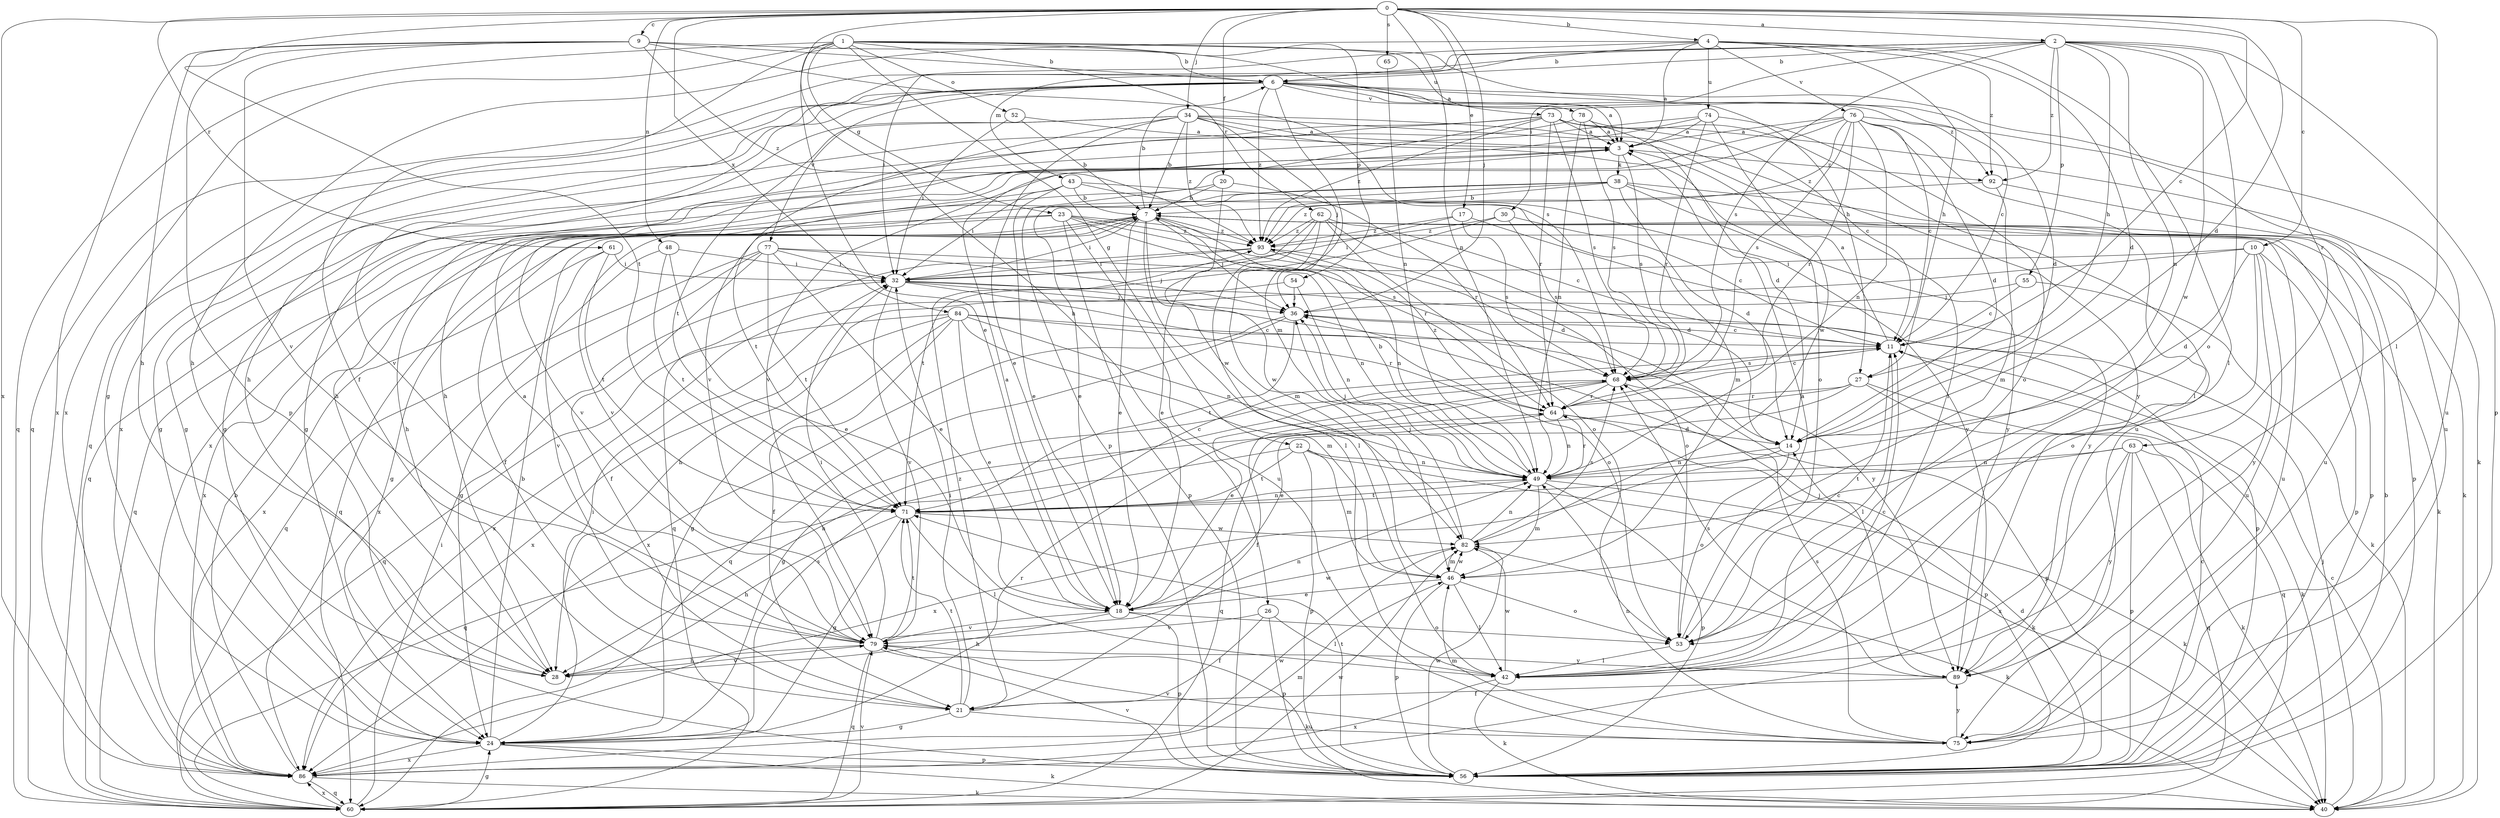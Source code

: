 strict digraph  {
0;
1;
2;
3;
4;
6;
7;
9;
10;
11;
14;
17;
18;
20;
21;
22;
23;
24;
26;
27;
28;
30;
32;
34;
36;
38;
40;
42;
43;
46;
48;
49;
52;
53;
54;
55;
56;
60;
61;
62;
63;
64;
65;
68;
71;
73;
74;
75;
76;
77;
78;
79;
82;
84;
86;
89;
92;
93;
0 -> 2  [label=a];
0 -> 4  [label=b];
0 -> 9  [label=c];
0 -> 10  [label=c];
0 -> 11  [label=c];
0 -> 14  [label=d];
0 -> 17  [label=e];
0 -> 20  [label=f];
0 -> 26  [label=h];
0 -> 34  [label=j];
0 -> 36  [label=j];
0 -> 42  [label=l];
0 -> 48  [label=n];
0 -> 49  [label=n];
0 -> 61  [label=r];
0 -> 65  [label=s];
0 -> 71  [label=t];
0 -> 84  [label=x];
0 -> 86  [label=x];
1 -> 6  [label=b];
1 -> 18  [label=e];
1 -> 21  [label=f];
1 -> 22  [label=g];
1 -> 23  [label=g];
1 -> 27  [label=h];
1 -> 52  [label=o];
1 -> 54  [label=p];
1 -> 60  [label=q];
1 -> 62  [label=r];
1 -> 73  [label=u];
1 -> 86  [label=x];
2 -> 6  [label=b];
2 -> 24  [label=g];
2 -> 27  [label=h];
2 -> 30  [label=i];
2 -> 43  [label=m];
2 -> 49  [label=n];
2 -> 53  [label=o];
2 -> 55  [label=p];
2 -> 56  [label=p];
2 -> 60  [label=q];
2 -> 63  [label=r];
2 -> 68  [label=s];
2 -> 82  [label=w];
2 -> 92  [label=z];
3 -> 38  [label=k];
3 -> 60  [label=q];
3 -> 68  [label=s];
3 -> 92  [label=z];
4 -> 3  [label=a];
4 -> 6  [label=b];
4 -> 14  [label=d];
4 -> 27  [label=h];
4 -> 28  [label=h];
4 -> 32  [label=i];
4 -> 42  [label=l];
4 -> 74  [label=u];
4 -> 76  [label=v];
4 -> 92  [label=z];
6 -> 3  [label=a];
6 -> 11  [label=c];
6 -> 14  [label=d];
6 -> 28  [label=h];
6 -> 46  [label=m];
6 -> 60  [label=q];
6 -> 75  [label=u];
6 -> 77  [label=v];
6 -> 78  [label=v];
6 -> 79  [label=v];
6 -> 86  [label=x];
6 -> 92  [label=z];
6 -> 93  [label=z];
7 -> 6  [label=b];
7 -> 18  [label=e];
7 -> 24  [label=g];
7 -> 32  [label=i];
7 -> 36  [label=j];
7 -> 42  [label=l];
7 -> 56  [label=p];
7 -> 60  [label=q];
7 -> 64  [label=r];
7 -> 75  [label=u];
7 -> 82  [label=w];
7 -> 86  [label=x];
7 -> 93  [label=z];
9 -> 3  [label=a];
9 -> 6  [label=b];
9 -> 28  [label=h];
9 -> 56  [label=p];
9 -> 68  [label=s];
9 -> 79  [label=v];
9 -> 86  [label=x];
9 -> 93  [label=z];
10 -> 14  [label=d];
10 -> 28  [label=h];
10 -> 32  [label=i];
10 -> 53  [label=o];
10 -> 56  [label=p];
10 -> 75  [label=u];
10 -> 89  [label=y];
11 -> 3  [label=a];
11 -> 42  [label=l];
11 -> 68  [label=s];
14 -> 49  [label=n];
14 -> 53  [label=o];
14 -> 86  [label=x];
17 -> 32  [label=i];
17 -> 68  [label=s];
17 -> 89  [label=y];
17 -> 93  [label=z];
18 -> 3  [label=a];
18 -> 28  [label=h];
18 -> 53  [label=o];
18 -> 56  [label=p];
18 -> 79  [label=v];
18 -> 82  [label=w];
20 -> 7  [label=b];
20 -> 64  [label=r];
20 -> 79  [label=v];
20 -> 82  [label=w];
21 -> 24  [label=g];
21 -> 32  [label=i];
21 -> 71  [label=t];
21 -> 75  [label=u];
21 -> 93  [label=z];
22 -> 40  [label=k];
22 -> 46  [label=m];
22 -> 49  [label=n];
22 -> 56  [label=p];
22 -> 60  [label=q];
22 -> 71  [label=t];
23 -> 14  [label=d];
23 -> 21  [label=f];
23 -> 40  [label=k];
23 -> 56  [label=p];
23 -> 60  [label=q];
23 -> 68  [label=s];
23 -> 75  [label=u];
23 -> 93  [label=z];
24 -> 7  [label=b];
24 -> 32  [label=i];
24 -> 40  [label=k];
24 -> 56  [label=p];
24 -> 64  [label=r];
24 -> 68  [label=s];
24 -> 86  [label=x];
26 -> 21  [label=f];
26 -> 42  [label=l];
26 -> 56  [label=p];
26 -> 79  [label=v];
27 -> 18  [label=e];
27 -> 28  [label=h];
27 -> 40  [label=k];
27 -> 60  [label=q];
27 -> 64  [label=r];
28 -> 79  [label=v];
30 -> 11  [label=c];
30 -> 68  [label=s];
30 -> 71  [label=t];
30 -> 93  [label=z];
32 -> 36  [label=j];
32 -> 53  [label=o];
32 -> 56  [label=p];
32 -> 79  [label=v];
32 -> 89  [label=y];
34 -> 3  [label=a];
34 -> 7  [label=b];
34 -> 18  [label=e];
34 -> 24  [label=g];
34 -> 36  [label=j];
34 -> 42  [label=l];
34 -> 53  [label=o];
34 -> 71  [label=t];
34 -> 79  [label=v];
34 -> 89  [label=y];
34 -> 93  [label=z];
36 -> 11  [label=c];
36 -> 60  [label=q];
36 -> 71  [label=t];
36 -> 86  [label=x];
38 -> 7  [label=b];
38 -> 14  [label=d];
38 -> 18  [label=e];
38 -> 28  [label=h];
38 -> 56  [label=p];
38 -> 75  [label=u];
38 -> 79  [label=v];
38 -> 89  [label=y];
40 -> 11  [label=c];
40 -> 36  [label=j];
42 -> 11  [label=c];
42 -> 40  [label=k];
42 -> 82  [label=w];
42 -> 86  [label=x];
43 -> 7  [label=b];
43 -> 18  [label=e];
43 -> 32  [label=i];
43 -> 46  [label=m];
43 -> 71  [label=t];
43 -> 89  [label=y];
46 -> 18  [label=e];
46 -> 42  [label=l];
46 -> 53  [label=o];
46 -> 56  [label=p];
46 -> 82  [label=w];
48 -> 18  [label=e];
48 -> 32  [label=i];
48 -> 71  [label=t];
48 -> 86  [label=x];
49 -> 7  [label=b];
49 -> 36  [label=j];
49 -> 40  [label=k];
49 -> 46  [label=m];
49 -> 56  [label=p];
49 -> 64  [label=r];
49 -> 71  [label=t];
52 -> 3  [label=a];
52 -> 7  [label=b];
52 -> 32  [label=i];
53 -> 3  [label=a];
53 -> 11  [label=c];
53 -> 42  [label=l];
54 -> 36  [label=j];
54 -> 49  [label=n];
54 -> 86  [label=x];
55 -> 11  [label=c];
55 -> 36  [label=j];
55 -> 40  [label=k];
56 -> 7  [label=b];
56 -> 11  [label=c];
56 -> 14  [label=d];
56 -> 71  [label=t];
56 -> 79  [label=v];
56 -> 82  [label=w];
60 -> 24  [label=g];
60 -> 32  [label=i];
60 -> 79  [label=v];
60 -> 82  [label=w];
60 -> 86  [label=x];
61 -> 32  [label=i];
61 -> 71  [label=t];
61 -> 79  [label=v];
61 -> 86  [label=x];
62 -> 11  [label=c];
62 -> 14  [label=d];
62 -> 18  [label=e];
62 -> 42  [label=l];
62 -> 46  [label=m];
62 -> 53  [label=o];
62 -> 93  [label=z];
63 -> 40  [label=k];
63 -> 49  [label=n];
63 -> 56  [label=p];
63 -> 60  [label=q];
63 -> 71  [label=t];
63 -> 86  [label=x];
63 -> 89  [label=y];
64 -> 14  [label=d];
64 -> 49  [label=n];
64 -> 56  [label=p];
64 -> 60  [label=q];
64 -> 93  [label=z];
65 -> 49  [label=n];
68 -> 11  [label=c];
68 -> 18  [label=e];
68 -> 21  [label=f];
68 -> 24  [label=g];
68 -> 56  [label=p];
68 -> 64  [label=r];
71 -> 11  [label=c];
71 -> 24  [label=g];
71 -> 28  [label=h];
71 -> 42  [label=l];
71 -> 49  [label=n];
71 -> 82  [label=w];
73 -> 3  [label=a];
73 -> 11  [label=c];
73 -> 14  [label=d];
73 -> 24  [label=g];
73 -> 28  [label=h];
73 -> 40  [label=k];
73 -> 56  [label=p];
73 -> 64  [label=r];
73 -> 68  [label=s];
73 -> 93  [label=z];
74 -> 3  [label=a];
74 -> 24  [label=g];
74 -> 28  [label=h];
74 -> 53  [label=o];
74 -> 64  [label=r];
74 -> 82  [label=w];
75 -> 46  [label=m];
75 -> 49  [label=n];
75 -> 68  [label=s];
75 -> 79  [label=v];
75 -> 89  [label=y];
76 -> 3  [label=a];
76 -> 11  [label=c];
76 -> 14  [label=d];
76 -> 42  [label=l];
76 -> 49  [label=n];
76 -> 64  [label=r];
76 -> 68  [label=s];
76 -> 75  [label=u];
76 -> 79  [label=v];
76 -> 86  [label=x];
76 -> 93  [label=z];
77 -> 18  [label=e];
77 -> 21  [label=f];
77 -> 24  [label=g];
77 -> 32  [label=i];
77 -> 36  [label=j];
77 -> 49  [label=n];
77 -> 60  [label=q];
77 -> 71  [label=t];
78 -> 3  [label=a];
78 -> 24  [label=g];
78 -> 49  [label=n];
78 -> 68  [label=s];
78 -> 75  [label=u];
79 -> 3  [label=a];
79 -> 28  [label=h];
79 -> 32  [label=i];
79 -> 40  [label=k];
79 -> 49  [label=n];
79 -> 60  [label=q];
79 -> 71  [label=t];
79 -> 89  [label=y];
82 -> 36  [label=j];
82 -> 40  [label=k];
82 -> 46  [label=m];
82 -> 49  [label=n];
82 -> 68  [label=s];
84 -> 11  [label=c];
84 -> 18  [label=e];
84 -> 21  [label=f];
84 -> 24  [label=g];
84 -> 46  [label=m];
84 -> 49  [label=n];
84 -> 60  [label=q];
84 -> 64  [label=r];
84 -> 86  [label=x];
86 -> 7  [label=b];
86 -> 40  [label=k];
86 -> 46  [label=m];
86 -> 60  [label=q];
86 -> 82  [label=w];
89 -> 21  [label=f];
89 -> 36  [label=j];
89 -> 68  [label=s];
92 -> 40  [label=k];
92 -> 46  [label=m];
92 -> 93  [label=z];
93 -> 32  [label=i];
93 -> 49  [label=n];
93 -> 53  [label=o];
93 -> 60  [label=q];
}
